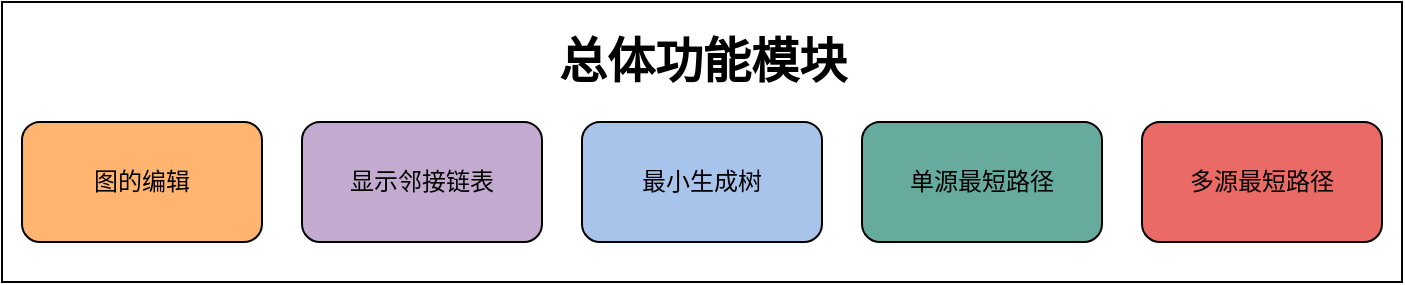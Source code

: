 <mxfile version="13.5.5">
    <diagram id="6hGFLwfOUW9BJ-s0fimq" name="Page-1">
        <mxGraphModel dx="1206" dy="652" grid="1" gridSize="10" guides="1" tooltips="1" connect="1" arrows="1" fold="1" page="1" pageScale="1" pageWidth="827" pageHeight="1169" math="0" shadow="0">
            <root>
                <mxCell id="0"/>
                <mxCell id="1" parent="0"/>
                <mxCell id="11" value="" style="rounded=0;whiteSpace=wrap;html=1;" parent="1" vertex="1">
                    <mxGeometry x="10" y="130" width="700" height="140" as="geometry"/>
                </mxCell>
                <mxCell id="4" value="图的编辑" style="rounded=1;whiteSpace=wrap;html=1;labelBackgroundColor=none;fillColor=#FFB570;" parent="1" vertex="1">
                    <mxGeometry x="20" y="190" width="120" height="60" as="geometry"/>
                </mxCell>
                <mxCell id="5" value="最小生成树" style="rounded=1;whiteSpace=wrap;html=1;fillColor=#A9C4EB;" parent="1" vertex="1">
                    <mxGeometry x="300" y="190" width="120" height="60" as="geometry"/>
                </mxCell>
                <mxCell id="8" value="单源最短路径" style="rounded=1;whiteSpace=wrap;html=1;fillColor=#67AB9F;" parent="1" vertex="1">
                    <mxGeometry x="440" y="190" width="120" height="60" as="geometry"/>
                </mxCell>
                <mxCell id="9" value="多源最短路径" style="rounded=1;whiteSpace=wrap;html=1;fillColor=#EA6B66;" parent="1" vertex="1">
                    <mxGeometry x="580" y="190" width="120" height="60" as="geometry"/>
                </mxCell>
                <mxCell id="12" value="总体功能模块" style="text;html=1;strokeColor=none;fillColor=none;align=center;verticalAlign=middle;whiteSpace=wrap;rounded=0;fontSize=24;fontStyle=1" parent="1" vertex="1">
                    <mxGeometry x="272.5" y="150" width="175" height="20" as="geometry"/>
                </mxCell>
                <mxCell id="13" value="显示邻接链表" style="rounded=1;whiteSpace=wrap;html=1;labelBackgroundColor=none;fillColor=#C3ABD0;" vertex="1" parent="1">
                    <mxGeometry x="160" y="190" width="120" height="60" as="geometry"/>
                </mxCell>
            </root>
        </mxGraphModel>
    </diagram>
</mxfile>